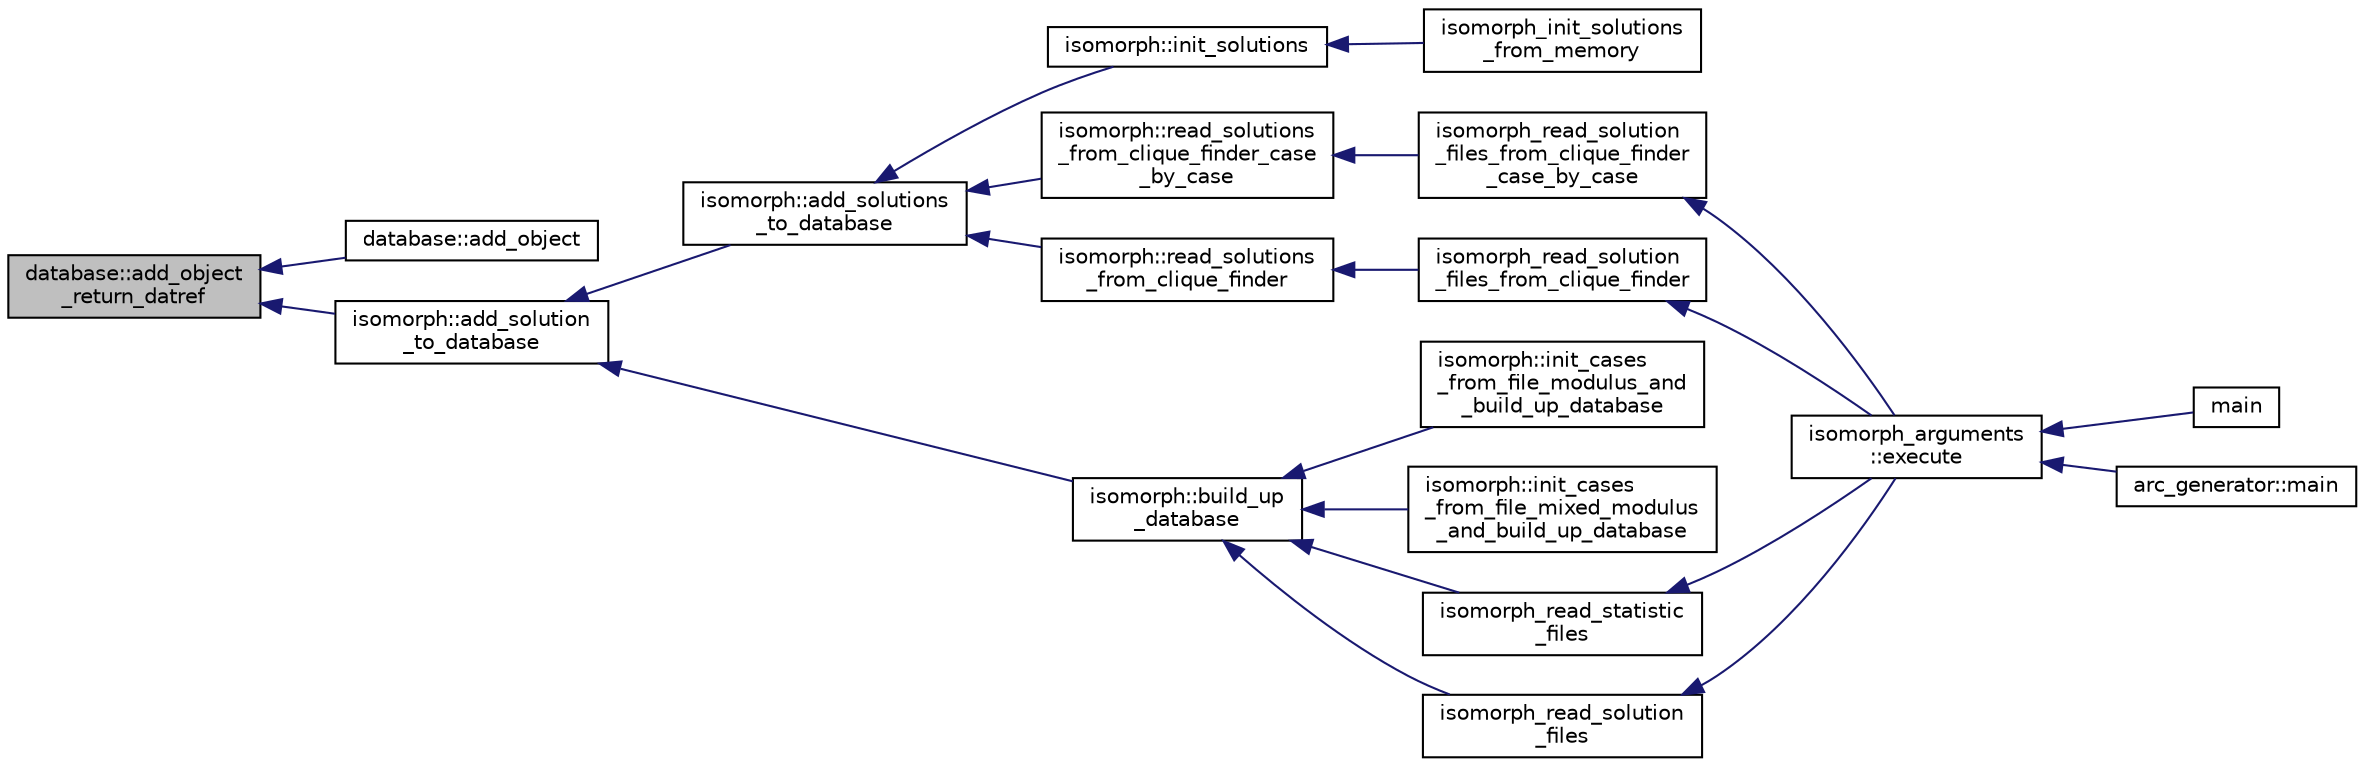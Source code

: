 digraph "database::add_object_return_datref"
{
  edge [fontname="Helvetica",fontsize="10",labelfontname="Helvetica",labelfontsize="10"];
  node [fontname="Helvetica",fontsize="10",shape=record];
  rankdir="LR";
  Node327 [label="database::add_object\l_return_datref",height=0.2,width=0.4,color="black", fillcolor="grey75", style="filled", fontcolor="black"];
  Node327 -> Node328 [dir="back",color="midnightblue",fontsize="10",style="solid",fontname="Helvetica"];
  Node328 [label="database::add_object",height=0.2,width=0.4,color="black", fillcolor="white", style="filled",URL="$db/d72/classdatabase.html#a880f60c1d94fff84d0db2b119361fbb6"];
  Node327 -> Node329 [dir="back",color="midnightblue",fontsize="10",style="solid",fontname="Helvetica"];
  Node329 [label="isomorph::add_solution\l_to_database",height=0.2,width=0.4,color="black", fillcolor="white", style="filled",URL="$d3/d5f/classisomorph.html#a18fee606dcd59d50cee898770d01dbc8"];
  Node329 -> Node330 [dir="back",color="midnightblue",fontsize="10",style="solid",fontname="Helvetica"];
  Node330 [label="isomorph::add_solutions\l_to_database",height=0.2,width=0.4,color="black", fillcolor="white", style="filled",URL="$d3/d5f/classisomorph.html#afe502608a65808a0daf63ac05c860e62"];
  Node330 -> Node331 [dir="back",color="midnightblue",fontsize="10",style="solid",fontname="Helvetica"];
  Node331 [label="isomorph::init_solutions",height=0.2,width=0.4,color="black", fillcolor="white", style="filled",URL="$d3/d5f/classisomorph.html#a729746a01bd45d55565d0a11cda9e9a3"];
  Node331 -> Node332 [dir="back",color="midnightblue",fontsize="10",style="solid",fontname="Helvetica"];
  Node332 [label="isomorph_init_solutions\l_from_memory",height=0.2,width=0.4,color="black", fillcolor="white", style="filled",URL="$d4/d7e/isomorph__global_8_c.html#a490bbe6199dc1e29d186b26834266e03"];
  Node330 -> Node333 [dir="back",color="midnightblue",fontsize="10",style="solid",fontname="Helvetica"];
  Node333 [label="isomorph::read_solutions\l_from_clique_finder_case\l_by_case",height=0.2,width=0.4,color="black", fillcolor="white", style="filled",URL="$d3/d5f/classisomorph.html#a65bc5ec528f741a1b01cdd606dfed579"];
  Node333 -> Node334 [dir="back",color="midnightblue",fontsize="10",style="solid",fontname="Helvetica"];
  Node334 [label="isomorph_read_solution\l_files_from_clique_finder\l_case_by_case",height=0.2,width=0.4,color="black", fillcolor="white", style="filled",URL="$d4/d7e/isomorph__global_8_c.html#a2a55ab4b2df6ae83f916cf01eccdf67c"];
  Node334 -> Node335 [dir="back",color="midnightblue",fontsize="10",style="solid",fontname="Helvetica"];
  Node335 [label="isomorph_arguments\l::execute",height=0.2,width=0.4,color="black", fillcolor="white", style="filled",URL="$d5/de4/classisomorph__arguments.html#aa85e472d14906abdd5672dc66027583e"];
  Node335 -> Node336 [dir="back",color="midnightblue",fontsize="10",style="solid",fontname="Helvetica"];
  Node336 [label="main",height=0.2,width=0.4,color="black", fillcolor="white", style="filled",URL="$d1/d5e/blt__main_8_c.html#a217dbf8b442f20279ea00b898af96f52"];
  Node335 -> Node337 [dir="back",color="midnightblue",fontsize="10",style="solid",fontname="Helvetica"];
  Node337 [label="arc_generator::main",height=0.2,width=0.4,color="black", fillcolor="white", style="filled",URL="$d4/d21/classarc__generator.html#ad80140b51b165dad1fe6ab232be7829a"];
  Node330 -> Node338 [dir="back",color="midnightblue",fontsize="10",style="solid",fontname="Helvetica"];
  Node338 [label="isomorph::read_solutions\l_from_clique_finder",height=0.2,width=0.4,color="black", fillcolor="white", style="filled",URL="$d3/d5f/classisomorph.html#a14c4ac27b0d97d338e14ac0d183c5c64"];
  Node338 -> Node339 [dir="back",color="midnightblue",fontsize="10",style="solid",fontname="Helvetica"];
  Node339 [label="isomorph_read_solution\l_files_from_clique_finder",height=0.2,width=0.4,color="black", fillcolor="white", style="filled",URL="$d4/d7e/isomorph__global_8_c.html#ad8be067333430bfdd26c0a34549f4556"];
  Node339 -> Node335 [dir="back",color="midnightblue",fontsize="10",style="solid",fontname="Helvetica"];
  Node329 -> Node340 [dir="back",color="midnightblue",fontsize="10",style="solid",fontname="Helvetica"];
  Node340 [label="isomorph::build_up\l_database",height=0.2,width=0.4,color="black", fillcolor="white", style="filled",URL="$d3/d5f/classisomorph.html#a40bea8f733a5855879f927fc73324384"];
  Node340 -> Node341 [dir="back",color="midnightblue",fontsize="10",style="solid",fontname="Helvetica"];
  Node341 [label="isomorph::init_cases\l_from_file_modulus_and\l_build_up_database",height=0.2,width=0.4,color="black", fillcolor="white", style="filled",URL="$d3/d5f/classisomorph.html#a42c6ebeadb51263d8ae8c1bdaae3ebbd"];
  Node340 -> Node342 [dir="back",color="midnightblue",fontsize="10",style="solid",fontname="Helvetica"];
  Node342 [label="isomorph::init_cases\l_from_file_mixed_modulus\l_and_build_up_database",height=0.2,width=0.4,color="black", fillcolor="white", style="filled",URL="$d3/d5f/classisomorph.html#acae208131143734575c088b5f50123f6"];
  Node340 -> Node343 [dir="back",color="midnightblue",fontsize="10",style="solid",fontname="Helvetica"];
  Node343 [label="isomorph_read_statistic\l_files",height=0.2,width=0.4,color="black", fillcolor="white", style="filled",URL="$d4/d7e/isomorph__global_8_c.html#a78a6ee9d7dee4708fc721374bdebfa83"];
  Node343 -> Node335 [dir="back",color="midnightblue",fontsize="10",style="solid",fontname="Helvetica"];
  Node340 -> Node344 [dir="back",color="midnightblue",fontsize="10",style="solid",fontname="Helvetica"];
  Node344 [label="isomorph_read_solution\l_files",height=0.2,width=0.4,color="black", fillcolor="white", style="filled",URL="$d4/d7e/isomorph__global_8_c.html#a697da824ab34db5c830530fb3c97df24"];
  Node344 -> Node335 [dir="back",color="midnightblue",fontsize="10",style="solid",fontname="Helvetica"];
}
